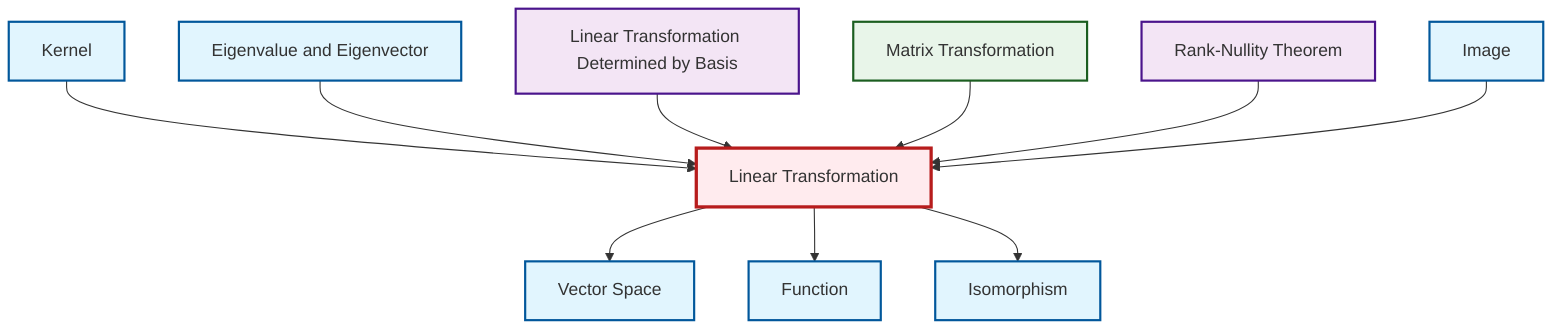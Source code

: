 graph TD
    classDef definition fill:#e1f5fe,stroke:#01579b,stroke-width:2px
    classDef theorem fill:#f3e5f5,stroke:#4a148c,stroke-width:2px
    classDef axiom fill:#fff3e0,stroke:#e65100,stroke-width:2px
    classDef example fill:#e8f5e9,stroke:#1b5e20,stroke-width:2px
    classDef current fill:#ffebee,stroke:#b71c1c,stroke-width:3px
    def-kernel["Kernel"]:::definition
    def-linear-transformation["Linear Transformation"]:::definition
    thm-rank-nullity["Rank-Nullity Theorem"]:::theorem
    def-function["Function"]:::definition
    def-vector-space["Vector Space"]:::definition
    thm-linear-transformation-basis["Linear Transformation Determined by Basis"]:::theorem
    def-eigenvalue-eigenvector["Eigenvalue and Eigenvector"]:::definition
    def-image["Image"]:::definition
    def-isomorphism["Isomorphism"]:::definition
    ex-matrix-transformation["Matrix Transformation"]:::example
    def-linear-transformation --> def-vector-space
    def-kernel --> def-linear-transformation
    def-eigenvalue-eigenvector --> def-linear-transformation
    thm-linear-transformation-basis --> def-linear-transformation
    ex-matrix-transformation --> def-linear-transformation
    def-linear-transformation --> def-function
    thm-rank-nullity --> def-linear-transformation
    def-image --> def-linear-transformation
    def-linear-transformation --> def-isomorphism
    class def-linear-transformation current